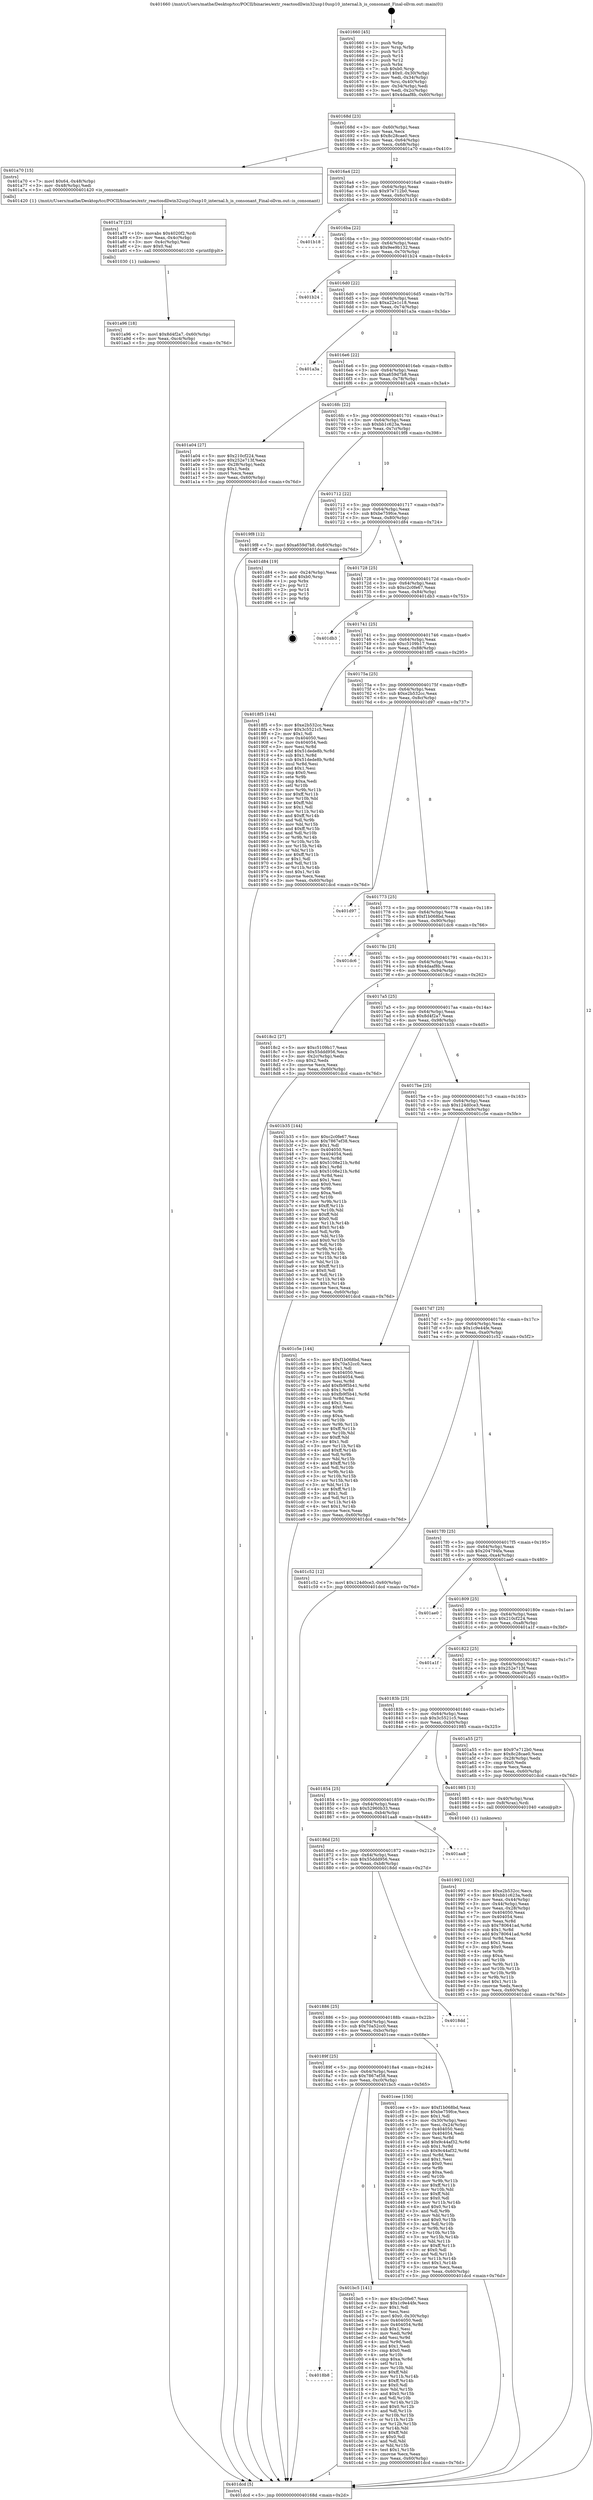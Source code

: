 digraph "0x401660" {
  label = "0x401660 (/mnt/c/Users/mathe/Desktop/tcc/POCII/binaries/extr_reactosdllwin32usp10usp10_internal.h_is_consonant_Final-ollvm.out::main(0))"
  labelloc = "t"
  node[shape=record]

  Entry [label="",width=0.3,height=0.3,shape=circle,fillcolor=black,style=filled]
  "0x40168d" [label="{
     0x40168d [23]\l
     | [instrs]\l
     &nbsp;&nbsp;0x40168d \<+3\>: mov -0x60(%rbp),%eax\l
     &nbsp;&nbsp;0x401690 \<+2\>: mov %eax,%ecx\l
     &nbsp;&nbsp;0x401692 \<+6\>: sub $0x8c28cae0,%ecx\l
     &nbsp;&nbsp;0x401698 \<+3\>: mov %eax,-0x64(%rbp)\l
     &nbsp;&nbsp;0x40169b \<+3\>: mov %ecx,-0x68(%rbp)\l
     &nbsp;&nbsp;0x40169e \<+6\>: je 0000000000401a70 \<main+0x410\>\l
  }"]
  "0x401a70" [label="{
     0x401a70 [15]\l
     | [instrs]\l
     &nbsp;&nbsp;0x401a70 \<+7\>: movl $0x64,-0x48(%rbp)\l
     &nbsp;&nbsp;0x401a77 \<+3\>: mov -0x48(%rbp),%edi\l
     &nbsp;&nbsp;0x401a7a \<+5\>: call 0000000000401420 \<is_consonant\>\l
     | [calls]\l
     &nbsp;&nbsp;0x401420 \{1\} (/mnt/c/Users/mathe/Desktop/tcc/POCII/binaries/extr_reactosdllwin32usp10usp10_internal.h_is_consonant_Final-ollvm.out::is_consonant)\l
  }"]
  "0x4016a4" [label="{
     0x4016a4 [22]\l
     | [instrs]\l
     &nbsp;&nbsp;0x4016a4 \<+5\>: jmp 00000000004016a9 \<main+0x49\>\l
     &nbsp;&nbsp;0x4016a9 \<+3\>: mov -0x64(%rbp),%eax\l
     &nbsp;&nbsp;0x4016ac \<+5\>: sub $0x97e712b0,%eax\l
     &nbsp;&nbsp;0x4016b1 \<+3\>: mov %eax,-0x6c(%rbp)\l
     &nbsp;&nbsp;0x4016b4 \<+6\>: je 0000000000401b18 \<main+0x4b8\>\l
  }"]
  Exit [label="",width=0.3,height=0.3,shape=circle,fillcolor=black,style=filled,peripheries=2]
  "0x401b18" [label="{
     0x401b18\l
  }", style=dashed]
  "0x4016ba" [label="{
     0x4016ba [22]\l
     | [instrs]\l
     &nbsp;&nbsp;0x4016ba \<+5\>: jmp 00000000004016bf \<main+0x5f\>\l
     &nbsp;&nbsp;0x4016bf \<+3\>: mov -0x64(%rbp),%eax\l
     &nbsp;&nbsp;0x4016c2 \<+5\>: sub $0x9ee9b132,%eax\l
     &nbsp;&nbsp;0x4016c7 \<+3\>: mov %eax,-0x70(%rbp)\l
     &nbsp;&nbsp;0x4016ca \<+6\>: je 0000000000401b24 \<main+0x4c4\>\l
  }"]
  "0x4018b8" [label="{
     0x4018b8\l
  }", style=dashed]
  "0x401b24" [label="{
     0x401b24\l
  }", style=dashed]
  "0x4016d0" [label="{
     0x4016d0 [22]\l
     | [instrs]\l
     &nbsp;&nbsp;0x4016d0 \<+5\>: jmp 00000000004016d5 \<main+0x75\>\l
     &nbsp;&nbsp;0x4016d5 \<+3\>: mov -0x64(%rbp),%eax\l
     &nbsp;&nbsp;0x4016d8 \<+5\>: sub $0xa22e1c18,%eax\l
     &nbsp;&nbsp;0x4016dd \<+3\>: mov %eax,-0x74(%rbp)\l
     &nbsp;&nbsp;0x4016e0 \<+6\>: je 0000000000401a3a \<main+0x3da\>\l
  }"]
  "0x401bc5" [label="{
     0x401bc5 [141]\l
     | [instrs]\l
     &nbsp;&nbsp;0x401bc5 \<+5\>: mov $0xc2c0fe67,%eax\l
     &nbsp;&nbsp;0x401bca \<+5\>: mov $0x1c9e44fe,%ecx\l
     &nbsp;&nbsp;0x401bcf \<+2\>: mov $0x1,%dl\l
     &nbsp;&nbsp;0x401bd1 \<+2\>: xor %esi,%esi\l
     &nbsp;&nbsp;0x401bd3 \<+7\>: movl $0x0,-0x30(%rbp)\l
     &nbsp;&nbsp;0x401bda \<+7\>: mov 0x404050,%edi\l
     &nbsp;&nbsp;0x401be1 \<+8\>: mov 0x404054,%r8d\l
     &nbsp;&nbsp;0x401be9 \<+3\>: sub $0x1,%esi\l
     &nbsp;&nbsp;0x401bec \<+3\>: mov %edi,%r9d\l
     &nbsp;&nbsp;0x401bef \<+3\>: add %esi,%r9d\l
     &nbsp;&nbsp;0x401bf2 \<+4\>: imul %r9d,%edi\l
     &nbsp;&nbsp;0x401bf6 \<+3\>: and $0x1,%edi\l
     &nbsp;&nbsp;0x401bf9 \<+3\>: cmp $0x0,%edi\l
     &nbsp;&nbsp;0x401bfc \<+4\>: sete %r10b\l
     &nbsp;&nbsp;0x401c00 \<+4\>: cmp $0xa,%r8d\l
     &nbsp;&nbsp;0x401c04 \<+4\>: setl %r11b\l
     &nbsp;&nbsp;0x401c08 \<+3\>: mov %r10b,%bl\l
     &nbsp;&nbsp;0x401c0b \<+3\>: xor $0xff,%bl\l
     &nbsp;&nbsp;0x401c0e \<+3\>: mov %r11b,%r14b\l
     &nbsp;&nbsp;0x401c11 \<+4\>: xor $0xff,%r14b\l
     &nbsp;&nbsp;0x401c15 \<+3\>: xor $0x0,%dl\l
     &nbsp;&nbsp;0x401c18 \<+3\>: mov %bl,%r15b\l
     &nbsp;&nbsp;0x401c1b \<+4\>: and $0x0,%r15b\l
     &nbsp;&nbsp;0x401c1f \<+3\>: and %dl,%r10b\l
     &nbsp;&nbsp;0x401c22 \<+3\>: mov %r14b,%r12b\l
     &nbsp;&nbsp;0x401c25 \<+4\>: and $0x0,%r12b\l
     &nbsp;&nbsp;0x401c29 \<+3\>: and %dl,%r11b\l
     &nbsp;&nbsp;0x401c2c \<+3\>: or %r10b,%r15b\l
     &nbsp;&nbsp;0x401c2f \<+3\>: or %r11b,%r12b\l
     &nbsp;&nbsp;0x401c32 \<+3\>: xor %r12b,%r15b\l
     &nbsp;&nbsp;0x401c35 \<+3\>: or %r14b,%bl\l
     &nbsp;&nbsp;0x401c38 \<+3\>: xor $0xff,%bl\l
     &nbsp;&nbsp;0x401c3b \<+3\>: or $0x0,%dl\l
     &nbsp;&nbsp;0x401c3e \<+2\>: and %dl,%bl\l
     &nbsp;&nbsp;0x401c40 \<+3\>: or %bl,%r15b\l
     &nbsp;&nbsp;0x401c43 \<+4\>: test $0x1,%r15b\l
     &nbsp;&nbsp;0x401c47 \<+3\>: cmovne %ecx,%eax\l
     &nbsp;&nbsp;0x401c4a \<+3\>: mov %eax,-0x60(%rbp)\l
     &nbsp;&nbsp;0x401c4d \<+5\>: jmp 0000000000401dcd \<main+0x76d\>\l
  }"]
  "0x401a3a" [label="{
     0x401a3a\l
  }", style=dashed]
  "0x4016e6" [label="{
     0x4016e6 [22]\l
     | [instrs]\l
     &nbsp;&nbsp;0x4016e6 \<+5\>: jmp 00000000004016eb \<main+0x8b\>\l
     &nbsp;&nbsp;0x4016eb \<+3\>: mov -0x64(%rbp),%eax\l
     &nbsp;&nbsp;0x4016ee \<+5\>: sub $0xa659d7b8,%eax\l
     &nbsp;&nbsp;0x4016f3 \<+3\>: mov %eax,-0x78(%rbp)\l
     &nbsp;&nbsp;0x4016f6 \<+6\>: je 0000000000401a04 \<main+0x3a4\>\l
  }"]
  "0x40189f" [label="{
     0x40189f [25]\l
     | [instrs]\l
     &nbsp;&nbsp;0x40189f \<+5\>: jmp 00000000004018a4 \<main+0x244\>\l
     &nbsp;&nbsp;0x4018a4 \<+3\>: mov -0x64(%rbp),%eax\l
     &nbsp;&nbsp;0x4018a7 \<+5\>: sub $0x7867ef38,%eax\l
     &nbsp;&nbsp;0x4018ac \<+6\>: mov %eax,-0xc0(%rbp)\l
     &nbsp;&nbsp;0x4018b2 \<+6\>: je 0000000000401bc5 \<main+0x565\>\l
  }"]
  "0x401a04" [label="{
     0x401a04 [27]\l
     | [instrs]\l
     &nbsp;&nbsp;0x401a04 \<+5\>: mov $0x210cf224,%eax\l
     &nbsp;&nbsp;0x401a09 \<+5\>: mov $0x252e713f,%ecx\l
     &nbsp;&nbsp;0x401a0e \<+3\>: mov -0x28(%rbp),%edx\l
     &nbsp;&nbsp;0x401a11 \<+3\>: cmp $0x1,%edx\l
     &nbsp;&nbsp;0x401a14 \<+3\>: cmovl %ecx,%eax\l
     &nbsp;&nbsp;0x401a17 \<+3\>: mov %eax,-0x60(%rbp)\l
     &nbsp;&nbsp;0x401a1a \<+5\>: jmp 0000000000401dcd \<main+0x76d\>\l
  }"]
  "0x4016fc" [label="{
     0x4016fc [22]\l
     | [instrs]\l
     &nbsp;&nbsp;0x4016fc \<+5\>: jmp 0000000000401701 \<main+0xa1\>\l
     &nbsp;&nbsp;0x401701 \<+3\>: mov -0x64(%rbp),%eax\l
     &nbsp;&nbsp;0x401704 \<+5\>: sub $0xbb1c623a,%eax\l
     &nbsp;&nbsp;0x401709 \<+3\>: mov %eax,-0x7c(%rbp)\l
     &nbsp;&nbsp;0x40170c \<+6\>: je 00000000004019f8 \<main+0x398\>\l
  }"]
  "0x401cee" [label="{
     0x401cee [150]\l
     | [instrs]\l
     &nbsp;&nbsp;0x401cee \<+5\>: mov $0xf1b068bd,%eax\l
     &nbsp;&nbsp;0x401cf3 \<+5\>: mov $0xbe759fce,%ecx\l
     &nbsp;&nbsp;0x401cf8 \<+2\>: mov $0x1,%dl\l
     &nbsp;&nbsp;0x401cfa \<+3\>: mov -0x30(%rbp),%esi\l
     &nbsp;&nbsp;0x401cfd \<+3\>: mov %esi,-0x24(%rbp)\l
     &nbsp;&nbsp;0x401d00 \<+7\>: mov 0x404050,%esi\l
     &nbsp;&nbsp;0x401d07 \<+7\>: mov 0x404054,%edi\l
     &nbsp;&nbsp;0x401d0e \<+3\>: mov %esi,%r8d\l
     &nbsp;&nbsp;0x401d11 \<+7\>: add $0x9c44af32,%r8d\l
     &nbsp;&nbsp;0x401d18 \<+4\>: sub $0x1,%r8d\l
     &nbsp;&nbsp;0x401d1c \<+7\>: sub $0x9c44af32,%r8d\l
     &nbsp;&nbsp;0x401d23 \<+4\>: imul %r8d,%esi\l
     &nbsp;&nbsp;0x401d27 \<+3\>: and $0x1,%esi\l
     &nbsp;&nbsp;0x401d2a \<+3\>: cmp $0x0,%esi\l
     &nbsp;&nbsp;0x401d2d \<+4\>: sete %r9b\l
     &nbsp;&nbsp;0x401d31 \<+3\>: cmp $0xa,%edi\l
     &nbsp;&nbsp;0x401d34 \<+4\>: setl %r10b\l
     &nbsp;&nbsp;0x401d38 \<+3\>: mov %r9b,%r11b\l
     &nbsp;&nbsp;0x401d3b \<+4\>: xor $0xff,%r11b\l
     &nbsp;&nbsp;0x401d3f \<+3\>: mov %r10b,%bl\l
     &nbsp;&nbsp;0x401d42 \<+3\>: xor $0xff,%bl\l
     &nbsp;&nbsp;0x401d45 \<+3\>: xor $0x0,%dl\l
     &nbsp;&nbsp;0x401d48 \<+3\>: mov %r11b,%r14b\l
     &nbsp;&nbsp;0x401d4b \<+4\>: and $0x0,%r14b\l
     &nbsp;&nbsp;0x401d4f \<+3\>: and %dl,%r9b\l
     &nbsp;&nbsp;0x401d52 \<+3\>: mov %bl,%r15b\l
     &nbsp;&nbsp;0x401d55 \<+4\>: and $0x0,%r15b\l
     &nbsp;&nbsp;0x401d59 \<+3\>: and %dl,%r10b\l
     &nbsp;&nbsp;0x401d5c \<+3\>: or %r9b,%r14b\l
     &nbsp;&nbsp;0x401d5f \<+3\>: or %r10b,%r15b\l
     &nbsp;&nbsp;0x401d62 \<+3\>: xor %r15b,%r14b\l
     &nbsp;&nbsp;0x401d65 \<+3\>: or %bl,%r11b\l
     &nbsp;&nbsp;0x401d68 \<+4\>: xor $0xff,%r11b\l
     &nbsp;&nbsp;0x401d6c \<+3\>: or $0x0,%dl\l
     &nbsp;&nbsp;0x401d6f \<+3\>: and %dl,%r11b\l
     &nbsp;&nbsp;0x401d72 \<+3\>: or %r11b,%r14b\l
     &nbsp;&nbsp;0x401d75 \<+4\>: test $0x1,%r14b\l
     &nbsp;&nbsp;0x401d79 \<+3\>: cmovne %ecx,%eax\l
     &nbsp;&nbsp;0x401d7c \<+3\>: mov %eax,-0x60(%rbp)\l
     &nbsp;&nbsp;0x401d7f \<+5\>: jmp 0000000000401dcd \<main+0x76d\>\l
  }"]
  "0x4019f8" [label="{
     0x4019f8 [12]\l
     | [instrs]\l
     &nbsp;&nbsp;0x4019f8 \<+7\>: movl $0xa659d7b8,-0x60(%rbp)\l
     &nbsp;&nbsp;0x4019ff \<+5\>: jmp 0000000000401dcd \<main+0x76d\>\l
  }"]
  "0x401712" [label="{
     0x401712 [22]\l
     | [instrs]\l
     &nbsp;&nbsp;0x401712 \<+5\>: jmp 0000000000401717 \<main+0xb7\>\l
     &nbsp;&nbsp;0x401717 \<+3\>: mov -0x64(%rbp),%eax\l
     &nbsp;&nbsp;0x40171a \<+5\>: sub $0xbe759fce,%eax\l
     &nbsp;&nbsp;0x40171f \<+3\>: mov %eax,-0x80(%rbp)\l
     &nbsp;&nbsp;0x401722 \<+6\>: je 0000000000401d84 \<main+0x724\>\l
  }"]
  "0x401886" [label="{
     0x401886 [25]\l
     | [instrs]\l
     &nbsp;&nbsp;0x401886 \<+5\>: jmp 000000000040188b \<main+0x22b\>\l
     &nbsp;&nbsp;0x40188b \<+3\>: mov -0x64(%rbp),%eax\l
     &nbsp;&nbsp;0x40188e \<+5\>: sub $0x70a52cc0,%eax\l
     &nbsp;&nbsp;0x401893 \<+6\>: mov %eax,-0xbc(%rbp)\l
     &nbsp;&nbsp;0x401899 \<+6\>: je 0000000000401cee \<main+0x68e\>\l
  }"]
  "0x401d84" [label="{
     0x401d84 [19]\l
     | [instrs]\l
     &nbsp;&nbsp;0x401d84 \<+3\>: mov -0x24(%rbp),%eax\l
     &nbsp;&nbsp;0x401d87 \<+7\>: add $0xb0,%rsp\l
     &nbsp;&nbsp;0x401d8e \<+1\>: pop %rbx\l
     &nbsp;&nbsp;0x401d8f \<+2\>: pop %r12\l
     &nbsp;&nbsp;0x401d91 \<+2\>: pop %r14\l
     &nbsp;&nbsp;0x401d93 \<+2\>: pop %r15\l
     &nbsp;&nbsp;0x401d95 \<+1\>: pop %rbp\l
     &nbsp;&nbsp;0x401d96 \<+1\>: ret\l
  }"]
  "0x401728" [label="{
     0x401728 [25]\l
     | [instrs]\l
     &nbsp;&nbsp;0x401728 \<+5\>: jmp 000000000040172d \<main+0xcd\>\l
     &nbsp;&nbsp;0x40172d \<+3\>: mov -0x64(%rbp),%eax\l
     &nbsp;&nbsp;0x401730 \<+5\>: sub $0xc2c0fe67,%eax\l
     &nbsp;&nbsp;0x401735 \<+6\>: mov %eax,-0x84(%rbp)\l
     &nbsp;&nbsp;0x40173b \<+6\>: je 0000000000401db3 \<main+0x753\>\l
  }"]
  "0x4018dd" [label="{
     0x4018dd\l
  }", style=dashed]
  "0x401db3" [label="{
     0x401db3\l
  }", style=dashed]
  "0x401741" [label="{
     0x401741 [25]\l
     | [instrs]\l
     &nbsp;&nbsp;0x401741 \<+5\>: jmp 0000000000401746 \<main+0xe6\>\l
     &nbsp;&nbsp;0x401746 \<+3\>: mov -0x64(%rbp),%eax\l
     &nbsp;&nbsp;0x401749 \<+5\>: sub $0xc5109b17,%eax\l
     &nbsp;&nbsp;0x40174e \<+6\>: mov %eax,-0x88(%rbp)\l
     &nbsp;&nbsp;0x401754 \<+6\>: je 00000000004018f5 \<main+0x295\>\l
  }"]
  "0x40186d" [label="{
     0x40186d [25]\l
     | [instrs]\l
     &nbsp;&nbsp;0x40186d \<+5\>: jmp 0000000000401872 \<main+0x212\>\l
     &nbsp;&nbsp;0x401872 \<+3\>: mov -0x64(%rbp),%eax\l
     &nbsp;&nbsp;0x401875 \<+5\>: sub $0x55ddd956,%eax\l
     &nbsp;&nbsp;0x40187a \<+6\>: mov %eax,-0xb8(%rbp)\l
     &nbsp;&nbsp;0x401880 \<+6\>: je 00000000004018dd \<main+0x27d\>\l
  }"]
  "0x4018f5" [label="{
     0x4018f5 [144]\l
     | [instrs]\l
     &nbsp;&nbsp;0x4018f5 \<+5\>: mov $0xe2b532cc,%eax\l
     &nbsp;&nbsp;0x4018fa \<+5\>: mov $0x3c5521c5,%ecx\l
     &nbsp;&nbsp;0x4018ff \<+2\>: mov $0x1,%dl\l
     &nbsp;&nbsp;0x401901 \<+7\>: mov 0x404050,%esi\l
     &nbsp;&nbsp;0x401908 \<+7\>: mov 0x404054,%edi\l
     &nbsp;&nbsp;0x40190f \<+3\>: mov %esi,%r8d\l
     &nbsp;&nbsp;0x401912 \<+7\>: add $0x51dede8b,%r8d\l
     &nbsp;&nbsp;0x401919 \<+4\>: sub $0x1,%r8d\l
     &nbsp;&nbsp;0x40191d \<+7\>: sub $0x51dede8b,%r8d\l
     &nbsp;&nbsp;0x401924 \<+4\>: imul %r8d,%esi\l
     &nbsp;&nbsp;0x401928 \<+3\>: and $0x1,%esi\l
     &nbsp;&nbsp;0x40192b \<+3\>: cmp $0x0,%esi\l
     &nbsp;&nbsp;0x40192e \<+4\>: sete %r9b\l
     &nbsp;&nbsp;0x401932 \<+3\>: cmp $0xa,%edi\l
     &nbsp;&nbsp;0x401935 \<+4\>: setl %r10b\l
     &nbsp;&nbsp;0x401939 \<+3\>: mov %r9b,%r11b\l
     &nbsp;&nbsp;0x40193c \<+4\>: xor $0xff,%r11b\l
     &nbsp;&nbsp;0x401940 \<+3\>: mov %r10b,%bl\l
     &nbsp;&nbsp;0x401943 \<+3\>: xor $0xff,%bl\l
     &nbsp;&nbsp;0x401946 \<+3\>: xor $0x1,%dl\l
     &nbsp;&nbsp;0x401949 \<+3\>: mov %r11b,%r14b\l
     &nbsp;&nbsp;0x40194c \<+4\>: and $0xff,%r14b\l
     &nbsp;&nbsp;0x401950 \<+3\>: and %dl,%r9b\l
     &nbsp;&nbsp;0x401953 \<+3\>: mov %bl,%r15b\l
     &nbsp;&nbsp;0x401956 \<+4\>: and $0xff,%r15b\l
     &nbsp;&nbsp;0x40195a \<+3\>: and %dl,%r10b\l
     &nbsp;&nbsp;0x40195d \<+3\>: or %r9b,%r14b\l
     &nbsp;&nbsp;0x401960 \<+3\>: or %r10b,%r15b\l
     &nbsp;&nbsp;0x401963 \<+3\>: xor %r15b,%r14b\l
     &nbsp;&nbsp;0x401966 \<+3\>: or %bl,%r11b\l
     &nbsp;&nbsp;0x401969 \<+4\>: xor $0xff,%r11b\l
     &nbsp;&nbsp;0x40196d \<+3\>: or $0x1,%dl\l
     &nbsp;&nbsp;0x401970 \<+3\>: and %dl,%r11b\l
     &nbsp;&nbsp;0x401973 \<+3\>: or %r11b,%r14b\l
     &nbsp;&nbsp;0x401976 \<+4\>: test $0x1,%r14b\l
     &nbsp;&nbsp;0x40197a \<+3\>: cmovne %ecx,%eax\l
     &nbsp;&nbsp;0x40197d \<+3\>: mov %eax,-0x60(%rbp)\l
     &nbsp;&nbsp;0x401980 \<+5\>: jmp 0000000000401dcd \<main+0x76d\>\l
  }"]
  "0x40175a" [label="{
     0x40175a [25]\l
     | [instrs]\l
     &nbsp;&nbsp;0x40175a \<+5\>: jmp 000000000040175f \<main+0xff\>\l
     &nbsp;&nbsp;0x40175f \<+3\>: mov -0x64(%rbp),%eax\l
     &nbsp;&nbsp;0x401762 \<+5\>: sub $0xe2b532cc,%eax\l
     &nbsp;&nbsp;0x401767 \<+6\>: mov %eax,-0x8c(%rbp)\l
     &nbsp;&nbsp;0x40176d \<+6\>: je 0000000000401d97 \<main+0x737\>\l
  }"]
  "0x401aa8" [label="{
     0x401aa8\l
  }", style=dashed]
  "0x401d97" [label="{
     0x401d97\l
  }", style=dashed]
  "0x401773" [label="{
     0x401773 [25]\l
     | [instrs]\l
     &nbsp;&nbsp;0x401773 \<+5\>: jmp 0000000000401778 \<main+0x118\>\l
     &nbsp;&nbsp;0x401778 \<+3\>: mov -0x64(%rbp),%eax\l
     &nbsp;&nbsp;0x40177b \<+5\>: sub $0xf1b068bd,%eax\l
     &nbsp;&nbsp;0x401780 \<+6\>: mov %eax,-0x90(%rbp)\l
     &nbsp;&nbsp;0x401786 \<+6\>: je 0000000000401dc6 \<main+0x766\>\l
  }"]
  "0x401a96" [label="{
     0x401a96 [18]\l
     | [instrs]\l
     &nbsp;&nbsp;0x401a96 \<+7\>: movl $0x8d4f2a7,-0x60(%rbp)\l
     &nbsp;&nbsp;0x401a9d \<+6\>: mov %eax,-0xc4(%rbp)\l
     &nbsp;&nbsp;0x401aa3 \<+5\>: jmp 0000000000401dcd \<main+0x76d\>\l
  }"]
  "0x401dc6" [label="{
     0x401dc6\l
  }", style=dashed]
  "0x40178c" [label="{
     0x40178c [25]\l
     | [instrs]\l
     &nbsp;&nbsp;0x40178c \<+5\>: jmp 0000000000401791 \<main+0x131\>\l
     &nbsp;&nbsp;0x401791 \<+3\>: mov -0x64(%rbp),%eax\l
     &nbsp;&nbsp;0x401794 \<+5\>: sub $0x4daaf8b,%eax\l
     &nbsp;&nbsp;0x401799 \<+6\>: mov %eax,-0x94(%rbp)\l
     &nbsp;&nbsp;0x40179f \<+6\>: je 00000000004018c2 \<main+0x262\>\l
  }"]
  "0x401a7f" [label="{
     0x401a7f [23]\l
     | [instrs]\l
     &nbsp;&nbsp;0x401a7f \<+10\>: movabs $0x4020f2,%rdi\l
     &nbsp;&nbsp;0x401a89 \<+3\>: mov %eax,-0x4c(%rbp)\l
     &nbsp;&nbsp;0x401a8c \<+3\>: mov -0x4c(%rbp),%esi\l
     &nbsp;&nbsp;0x401a8f \<+2\>: mov $0x0,%al\l
     &nbsp;&nbsp;0x401a91 \<+5\>: call 0000000000401030 \<printf@plt\>\l
     | [calls]\l
     &nbsp;&nbsp;0x401030 \{1\} (unknown)\l
  }"]
  "0x4018c2" [label="{
     0x4018c2 [27]\l
     | [instrs]\l
     &nbsp;&nbsp;0x4018c2 \<+5\>: mov $0xc5109b17,%eax\l
     &nbsp;&nbsp;0x4018c7 \<+5\>: mov $0x55ddd956,%ecx\l
     &nbsp;&nbsp;0x4018cc \<+3\>: mov -0x2c(%rbp),%edx\l
     &nbsp;&nbsp;0x4018cf \<+3\>: cmp $0x2,%edx\l
     &nbsp;&nbsp;0x4018d2 \<+3\>: cmovne %ecx,%eax\l
     &nbsp;&nbsp;0x4018d5 \<+3\>: mov %eax,-0x60(%rbp)\l
     &nbsp;&nbsp;0x4018d8 \<+5\>: jmp 0000000000401dcd \<main+0x76d\>\l
  }"]
  "0x4017a5" [label="{
     0x4017a5 [25]\l
     | [instrs]\l
     &nbsp;&nbsp;0x4017a5 \<+5\>: jmp 00000000004017aa \<main+0x14a\>\l
     &nbsp;&nbsp;0x4017aa \<+3\>: mov -0x64(%rbp),%eax\l
     &nbsp;&nbsp;0x4017ad \<+5\>: sub $0x8d4f2a7,%eax\l
     &nbsp;&nbsp;0x4017b2 \<+6\>: mov %eax,-0x98(%rbp)\l
     &nbsp;&nbsp;0x4017b8 \<+6\>: je 0000000000401b35 \<main+0x4d5\>\l
  }"]
  "0x401dcd" [label="{
     0x401dcd [5]\l
     | [instrs]\l
     &nbsp;&nbsp;0x401dcd \<+5\>: jmp 000000000040168d \<main+0x2d\>\l
  }"]
  "0x401660" [label="{
     0x401660 [45]\l
     | [instrs]\l
     &nbsp;&nbsp;0x401660 \<+1\>: push %rbp\l
     &nbsp;&nbsp;0x401661 \<+3\>: mov %rsp,%rbp\l
     &nbsp;&nbsp;0x401664 \<+2\>: push %r15\l
     &nbsp;&nbsp;0x401666 \<+2\>: push %r14\l
     &nbsp;&nbsp;0x401668 \<+2\>: push %r12\l
     &nbsp;&nbsp;0x40166a \<+1\>: push %rbx\l
     &nbsp;&nbsp;0x40166b \<+7\>: sub $0xb0,%rsp\l
     &nbsp;&nbsp;0x401672 \<+7\>: movl $0x0,-0x30(%rbp)\l
     &nbsp;&nbsp;0x401679 \<+3\>: mov %edi,-0x34(%rbp)\l
     &nbsp;&nbsp;0x40167c \<+4\>: mov %rsi,-0x40(%rbp)\l
     &nbsp;&nbsp;0x401680 \<+3\>: mov -0x34(%rbp),%edi\l
     &nbsp;&nbsp;0x401683 \<+3\>: mov %edi,-0x2c(%rbp)\l
     &nbsp;&nbsp;0x401686 \<+7\>: movl $0x4daaf8b,-0x60(%rbp)\l
  }"]
  "0x401992" [label="{
     0x401992 [102]\l
     | [instrs]\l
     &nbsp;&nbsp;0x401992 \<+5\>: mov $0xe2b532cc,%ecx\l
     &nbsp;&nbsp;0x401997 \<+5\>: mov $0xbb1c623a,%edx\l
     &nbsp;&nbsp;0x40199c \<+3\>: mov %eax,-0x44(%rbp)\l
     &nbsp;&nbsp;0x40199f \<+3\>: mov -0x44(%rbp),%eax\l
     &nbsp;&nbsp;0x4019a2 \<+3\>: mov %eax,-0x28(%rbp)\l
     &nbsp;&nbsp;0x4019a5 \<+7\>: mov 0x404050,%eax\l
     &nbsp;&nbsp;0x4019ac \<+7\>: mov 0x404054,%esi\l
     &nbsp;&nbsp;0x4019b3 \<+3\>: mov %eax,%r8d\l
     &nbsp;&nbsp;0x4019b6 \<+7\>: sub $0x780641ad,%r8d\l
     &nbsp;&nbsp;0x4019bd \<+4\>: sub $0x1,%r8d\l
     &nbsp;&nbsp;0x4019c1 \<+7\>: add $0x780641ad,%r8d\l
     &nbsp;&nbsp;0x4019c8 \<+4\>: imul %r8d,%eax\l
     &nbsp;&nbsp;0x4019cc \<+3\>: and $0x1,%eax\l
     &nbsp;&nbsp;0x4019cf \<+3\>: cmp $0x0,%eax\l
     &nbsp;&nbsp;0x4019d2 \<+4\>: sete %r9b\l
     &nbsp;&nbsp;0x4019d6 \<+3\>: cmp $0xa,%esi\l
     &nbsp;&nbsp;0x4019d9 \<+4\>: setl %r10b\l
     &nbsp;&nbsp;0x4019dd \<+3\>: mov %r9b,%r11b\l
     &nbsp;&nbsp;0x4019e0 \<+3\>: and %r10b,%r11b\l
     &nbsp;&nbsp;0x4019e3 \<+3\>: xor %r10b,%r9b\l
     &nbsp;&nbsp;0x4019e6 \<+3\>: or %r9b,%r11b\l
     &nbsp;&nbsp;0x4019e9 \<+4\>: test $0x1,%r11b\l
     &nbsp;&nbsp;0x4019ed \<+3\>: cmovne %edx,%ecx\l
     &nbsp;&nbsp;0x4019f0 \<+3\>: mov %ecx,-0x60(%rbp)\l
     &nbsp;&nbsp;0x4019f3 \<+5\>: jmp 0000000000401dcd \<main+0x76d\>\l
  }"]
  "0x401b35" [label="{
     0x401b35 [144]\l
     | [instrs]\l
     &nbsp;&nbsp;0x401b35 \<+5\>: mov $0xc2c0fe67,%eax\l
     &nbsp;&nbsp;0x401b3a \<+5\>: mov $0x7867ef38,%ecx\l
     &nbsp;&nbsp;0x401b3f \<+2\>: mov $0x1,%dl\l
     &nbsp;&nbsp;0x401b41 \<+7\>: mov 0x404050,%esi\l
     &nbsp;&nbsp;0x401b48 \<+7\>: mov 0x404054,%edi\l
     &nbsp;&nbsp;0x401b4f \<+3\>: mov %esi,%r8d\l
     &nbsp;&nbsp;0x401b52 \<+7\>: add $0x5108e21b,%r8d\l
     &nbsp;&nbsp;0x401b59 \<+4\>: sub $0x1,%r8d\l
     &nbsp;&nbsp;0x401b5d \<+7\>: sub $0x5108e21b,%r8d\l
     &nbsp;&nbsp;0x401b64 \<+4\>: imul %r8d,%esi\l
     &nbsp;&nbsp;0x401b68 \<+3\>: and $0x1,%esi\l
     &nbsp;&nbsp;0x401b6b \<+3\>: cmp $0x0,%esi\l
     &nbsp;&nbsp;0x401b6e \<+4\>: sete %r9b\l
     &nbsp;&nbsp;0x401b72 \<+3\>: cmp $0xa,%edi\l
     &nbsp;&nbsp;0x401b75 \<+4\>: setl %r10b\l
     &nbsp;&nbsp;0x401b79 \<+3\>: mov %r9b,%r11b\l
     &nbsp;&nbsp;0x401b7c \<+4\>: xor $0xff,%r11b\l
     &nbsp;&nbsp;0x401b80 \<+3\>: mov %r10b,%bl\l
     &nbsp;&nbsp;0x401b83 \<+3\>: xor $0xff,%bl\l
     &nbsp;&nbsp;0x401b86 \<+3\>: xor $0x0,%dl\l
     &nbsp;&nbsp;0x401b89 \<+3\>: mov %r11b,%r14b\l
     &nbsp;&nbsp;0x401b8c \<+4\>: and $0x0,%r14b\l
     &nbsp;&nbsp;0x401b90 \<+3\>: and %dl,%r9b\l
     &nbsp;&nbsp;0x401b93 \<+3\>: mov %bl,%r15b\l
     &nbsp;&nbsp;0x401b96 \<+4\>: and $0x0,%r15b\l
     &nbsp;&nbsp;0x401b9a \<+3\>: and %dl,%r10b\l
     &nbsp;&nbsp;0x401b9d \<+3\>: or %r9b,%r14b\l
     &nbsp;&nbsp;0x401ba0 \<+3\>: or %r10b,%r15b\l
     &nbsp;&nbsp;0x401ba3 \<+3\>: xor %r15b,%r14b\l
     &nbsp;&nbsp;0x401ba6 \<+3\>: or %bl,%r11b\l
     &nbsp;&nbsp;0x401ba9 \<+4\>: xor $0xff,%r11b\l
     &nbsp;&nbsp;0x401bad \<+3\>: or $0x0,%dl\l
     &nbsp;&nbsp;0x401bb0 \<+3\>: and %dl,%r11b\l
     &nbsp;&nbsp;0x401bb3 \<+3\>: or %r11b,%r14b\l
     &nbsp;&nbsp;0x401bb6 \<+4\>: test $0x1,%r14b\l
     &nbsp;&nbsp;0x401bba \<+3\>: cmovne %ecx,%eax\l
     &nbsp;&nbsp;0x401bbd \<+3\>: mov %eax,-0x60(%rbp)\l
     &nbsp;&nbsp;0x401bc0 \<+5\>: jmp 0000000000401dcd \<main+0x76d\>\l
  }"]
  "0x4017be" [label="{
     0x4017be [25]\l
     | [instrs]\l
     &nbsp;&nbsp;0x4017be \<+5\>: jmp 00000000004017c3 \<main+0x163\>\l
     &nbsp;&nbsp;0x4017c3 \<+3\>: mov -0x64(%rbp),%eax\l
     &nbsp;&nbsp;0x4017c6 \<+5\>: sub $0x124d0ce3,%eax\l
     &nbsp;&nbsp;0x4017cb \<+6\>: mov %eax,-0x9c(%rbp)\l
     &nbsp;&nbsp;0x4017d1 \<+6\>: je 0000000000401c5e \<main+0x5fe\>\l
  }"]
  "0x401854" [label="{
     0x401854 [25]\l
     | [instrs]\l
     &nbsp;&nbsp;0x401854 \<+5\>: jmp 0000000000401859 \<main+0x1f9\>\l
     &nbsp;&nbsp;0x401859 \<+3\>: mov -0x64(%rbp),%eax\l
     &nbsp;&nbsp;0x40185c \<+5\>: sub $0x52960b33,%eax\l
     &nbsp;&nbsp;0x401861 \<+6\>: mov %eax,-0xb4(%rbp)\l
     &nbsp;&nbsp;0x401867 \<+6\>: je 0000000000401aa8 \<main+0x448\>\l
  }"]
  "0x401c5e" [label="{
     0x401c5e [144]\l
     | [instrs]\l
     &nbsp;&nbsp;0x401c5e \<+5\>: mov $0xf1b068bd,%eax\l
     &nbsp;&nbsp;0x401c63 \<+5\>: mov $0x70a52cc0,%ecx\l
     &nbsp;&nbsp;0x401c68 \<+2\>: mov $0x1,%dl\l
     &nbsp;&nbsp;0x401c6a \<+7\>: mov 0x404050,%esi\l
     &nbsp;&nbsp;0x401c71 \<+7\>: mov 0x404054,%edi\l
     &nbsp;&nbsp;0x401c78 \<+3\>: mov %esi,%r8d\l
     &nbsp;&nbsp;0x401c7b \<+7\>: add $0xfb9f5b41,%r8d\l
     &nbsp;&nbsp;0x401c82 \<+4\>: sub $0x1,%r8d\l
     &nbsp;&nbsp;0x401c86 \<+7\>: sub $0xfb9f5b41,%r8d\l
     &nbsp;&nbsp;0x401c8d \<+4\>: imul %r8d,%esi\l
     &nbsp;&nbsp;0x401c91 \<+3\>: and $0x1,%esi\l
     &nbsp;&nbsp;0x401c94 \<+3\>: cmp $0x0,%esi\l
     &nbsp;&nbsp;0x401c97 \<+4\>: sete %r9b\l
     &nbsp;&nbsp;0x401c9b \<+3\>: cmp $0xa,%edi\l
     &nbsp;&nbsp;0x401c9e \<+4\>: setl %r10b\l
     &nbsp;&nbsp;0x401ca2 \<+3\>: mov %r9b,%r11b\l
     &nbsp;&nbsp;0x401ca5 \<+4\>: xor $0xff,%r11b\l
     &nbsp;&nbsp;0x401ca9 \<+3\>: mov %r10b,%bl\l
     &nbsp;&nbsp;0x401cac \<+3\>: xor $0xff,%bl\l
     &nbsp;&nbsp;0x401caf \<+3\>: xor $0x1,%dl\l
     &nbsp;&nbsp;0x401cb2 \<+3\>: mov %r11b,%r14b\l
     &nbsp;&nbsp;0x401cb5 \<+4\>: and $0xff,%r14b\l
     &nbsp;&nbsp;0x401cb9 \<+3\>: and %dl,%r9b\l
     &nbsp;&nbsp;0x401cbc \<+3\>: mov %bl,%r15b\l
     &nbsp;&nbsp;0x401cbf \<+4\>: and $0xff,%r15b\l
     &nbsp;&nbsp;0x401cc3 \<+3\>: and %dl,%r10b\l
     &nbsp;&nbsp;0x401cc6 \<+3\>: or %r9b,%r14b\l
     &nbsp;&nbsp;0x401cc9 \<+3\>: or %r10b,%r15b\l
     &nbsp;&nbsp;0x401ccc \<+3\>: xor %r15b,%r14b\l
     &nbsp;&nbsp;0x401ccf \<+3\>: or %bl,%r11b\l
     &nbsp;&nbsp;0x401cd2 \<+4\>: xor $0xff,%r11b\l
     &nbsp;&nbsp;0x401cd6 \<+3\>: or $0x1,%dl\l
     &nbsp;&nbsp;0x401cd9 \<+3\>: and %dl,%r11b\l
     &nbsp;&nbsp;0x401cdc \<+3\>: or %r11b,%r14b\l
     &nbsp;&nbsp;0x401cdf \<+4\>: test $0x1,%r14b\l
     &nbsp;&nbsp;0x401ce3 \<+3\>: cmovne %ecx,%eax\l
     &nbsp;&nbsp;0x401ce6 \<+3\>: mov %eax,-0x60(%rbp)\l
     &nbsp;&nbsp;0x401ce9 \<+5\>: jmp 0000000000401dcd \<main+0x76d\>\l
  }"]
  "0x4017d7" [label="{
     0x4017d7 [25]\l
     | [instrs]\l
     &nbsp;&nbsp;0x4017d7 \<+5\>: jmp 00000000004017dc \<main+0x17c\>\l
     &nbsp;&nbsp;0x4017dc \<+3\>: mov -0x64(%rbp),%eax\l
     &nbsp;&nbsp;0x4017df \<+5\>: sub $0x1c9e44fe,%eax\l
     &nbsp;&nbsp;0x4017e4 \<+6\>: mov %eax,-0xa0(%rbp)\l
     &nbsp;&nbsp;0x4017ea \<+6\>: je 0000000000401c52 \<main+0x5f2\>\l
  }"]
  "0x401985" [label="{
     0x401985 [13]\l
     | [instrs]\l
     &nbsp;&nbsp;0x401985 \<+4\>: mov -0x40(%rbp),%rax\l
     &nbsp;&nbsp;0x401989 \<+4\>: mov 0x8(%rax),%rdi\l
     &nbsp;&nbsp;0x40198d \<+5\>: call 0000000000401040 \<atoi@plt\>\l
     | [calls]\l
     &nbsp;&nbsp;0x401040 \{1\} (unknown)\l
  }"]
  "0x401c52" [label="{
     0x401c52 [12]\l
     | [instrs]\l
     &nbsp;&nbsp;0x401c52 \<+7\>: movl $0x124d0ce3,-0x60(%rbp)\l
     &nbsp;&nbsp;0x401c59 \<+5\>: jmp 0000000000401dcd \<main+0x76d\>\l
  }"]
  "0x4017f0" [label="{
     0x4017f0 [25]\l
     | [instrs]\l
     &nbsp;&nbsp;0x4017f0 \<+5\>: jmp 00000000004017f5 \<main+0x195\>\l
     &nbsp;&nbsp;0x4017f5 \<+3\>: mov -0x64(%rbp),%eax\l
     &nbsp;&nbsp;0x4017f8 \<+5\>: sub $0x204794fa,%eax\l
     &nbsp;&nbsp;0x4017fd \<+6\>: mov %eax,-0xa4(%rbp)\l
     &nbsp;&nbsp;0x401803 \<+6\>: je 0000000000401ae0 \<main+0x480\>\l
  }"]
  "0x40183b" [label="{
     0x40183b [25]\l
     | [instrs]\l
     &nbsp;&nbsp;0x40183b \<+5\>: jmp 0000000000401840 \<main+0x1e0\>\l
     &nbsp;&nbsp;0x401840 \<+3\>: mov -0x64(%rbp),%eax\l
     &nbsp;&nbsp;0x401843 \<+5\>: sub $0x3c5521c5,%eax\l
     &nbsp;&nbsp;0x401848 \<+6\>: mov %eax,-0xb0(%rbp)\l
     &nbsp;&nbsp;0x40184e \<+6\>: je 0000000000401985 \<main+0x325\>\l
  }"]
  "0x401ae0" [label="{
     0x401ae0\l
  }", style=dashed]
  "0x401809" [label="{
     0x401809 [25]\l
     | [instrs]\l
     &nbsp;&nbsp;0x401809 \<+5\>: jmp 000000000040180e \<main+0x1ae\>\l
     &nbsp;&nbsp;0x40180e \<+3\>: mov -0x64(%rbp),%eax\l
     &nbsp;&nbsp;0x401811 \<+5\>: sub $0x210cf224,%eax\l
     &nbsp;&nbsp;0x401816 \<+6\>: mov %eax,-0xa8(%rbp)\l
     &nbsp;&nbsp;0x40181c \<+6\>: je 0000000000401a1f \<main+0x3bf\>\l
  }"]
  "0x401a55" [label="{
     0x401a55 [27]\l
     | [instrs]\l
     &nbsp;&nbsp;0x401a55 \<+5\>: mov $0x97e712b0,%eax\l
     &nbsp;&nbsp;0x401a5a \<+5\>: mov $0x8c28cae0,%ecx\l
     &nbsp;&nbsp;0x401a5f \<+3\>: mov -0x28(%rbp),%edx\l
     &nbsp;&nbsp;0x401a62 \<+3\>: cmp $0x0,%edx\l
     &nbsp;&nbsp;0x401a65 \<+3\>: cmove %ecx,%eax\l
     &nbsp;&nbsp;0x401a68 \<+3\>: mov %eax,-0x60(%rbp)\l
     &nbsp;&nbsp;0x401a6b \<+5\>: jmp 0000000000401dcd \<main+0x76d\>\l
  }"]
  "0x401a1f" [label="{
     0x401a1f\l
  }", style=dashed]
  "0x401822" [label="{
     0x401822 [25]\l
     | [instrs]\l
     &nbsp;&nbsp;0x401822 \<+5\>: jmp 0000000000401827 \<main+0x1c7\>\l
     &nbsp;&nbsp;0x401827 \<+3\>: mov -0x64(%rbp),%eax\l
     &nbsp;&nbsp;0x40182a \<+5\>: sub $0x252e713f,%eax\l
     &nbsp;&nbsp;0x40182f \<+6\>: mov %eax,-0xac(%rbp)\l
     &nbsp;&nbsp;0x401835 \<+6\>: je 0000000000401a55 \<main+0x3f5\>\l
  }"]
  Entry -> "0x401660" [label=" 1"]
  "0x40168d" -> "0x401a70" [label=" 1"]
  "0x40168d" -> "0x4016a4" [label=" 12"]
  "0x401d84" -> Exit [label=" 1"]
  "0x4016a4" -> "0x401b18" [label=" 0"]
  "0x4016a4" -> "0x4016ba" [label=" 12"]
  "0x401cee" -> "0x401dcd" [label=" 1"]
  "0x4016ba" -> "0x401b24" [label=" 0"]
  "0x4016ba" -> "0x4016d0" [label=" 12"]
  "0x401c5e" -> "0x401dcd" [label=" 1"]
  "0x4016d0" -> "0x401a3a" [label=" 0"]
  "0x4016d0" -> "0x4016e6" [label=" 12"]
  "0x401c52" -> "0x401dcd" [label=" 1"]
  "0x4016e6" -> "0x401a04" [label=" 1"]
  "0x4016e6" -> "0x4016fc" [label=" 11"]
  "0x40189f" -> "0x4018b8" [label=" 0"]
  "0x4016fc" -> "0x4019f8" [label=" 1"]
  "0x4016fc" -> "0x401712" [label=" 10"]
  "0x40189f" -> "0x401bc5" [label=" 1"]
  "0x401712" -> "0x401d84" [label=" 1"]
  "0x401712" -> "0x401728" [label=" 9"]
  "0x401886" -> "0x40189f" [label=" 1"]
  "0x401728" -> "0x401db3" [label=" 0"]
  "0x401728" -> "0x401741" [label=" 9"]
  "0x401886" -> "0x401cee" [label=" 1"]
  "0x401741" -> "0x4018f5" [label=" 1"]
  "0x401741" -> "0x40175a" [label=" 8"]
  "0x40186d" -> "0x401886" [label=" 2"]
  "0x40175a" -> "0x401d97" [label=" 0"]
  "0x40175a" -> "0x401773" [label=" 8"]
  "0x40186d" -> "0x4018dd" [label=" 0"]
  "0x401773" -> "0x401dc6" [label=" 0"]
  "0x401773" -> "0x40178c" [label=" 8"]
  "0x401854" -> "0x40186d" [label=" 2"]
  "0x40178c" -> "0x4018c2" [label=" 1"]
  "0x40178c" -> "0x4017a5" [label=" 7"]
  "0x4018c2" -> "0x401dcd" [label=" 1"]
  "0x401660" -> "0x40168d" [label=" 1"]
  "0x401dcd" -> "0x40168d" [label=" 12"]
  "0x4018f5" -> "0x401dcd" [label=" 1"]
  "0x401854" -> "0x401aa8" [label=" 0"]
  "0x4017a5" -> "0x401b35" [label=" 1"]
  "0x4017a5" -> "0x4017be" [label=" 6"]
  "0x401bc5" -> "0x401dcd" [label=" 1"]
  "0x4017be" -> "0x401c5e" [label=" 1"]
  "0x4017be" -> "0x4017d7" [label=" 5"]
  "0x401b35" -> "0x401dcd" [label=" 1"]
  "0x4017d7" -> "0x401c52" [label=" 1"]
  "0x4017d7" -> "0x4017f0" [label=" 4"]
  "0x401a96" -> "0x401dcd" [label=" 1"]
  "0x4017f0" -> "0x401ae0" [label=" 0"]
  "0x4017f0" -> "0x401809" [label=" 4"]
  "0x401a70" -> "0x401a7f" [label=" 1"]
  "0x401809" -> "0x401a1f" [label=" 0"]
  "0x401809" -> "0x401822" [label=" 4"]
  "0x401a55" -> "0x401dcd" [label=" 1"]
  "0x401822" -> "0x401a55" [label=" 1"]
  "0x401822" -> "0x40183b" [label=" 3"]
  "0x401a7f" -> "0x401a96" [label=" 1"]
  "0x40183b" -> "0x401985" [label=" 1"]
  "0x40183b" -> "0x401854" [label=" 2"]
  "0x401985" -> "0x401992" [label=" 1"]
  "0x401992" -> "0x401dcd" [label=" 1"]
  "0x4019f8" -> "0x401dcd" [label=" 1"]
  "0x401a04" -> "0x401dcd" [label=" 1"]
}
